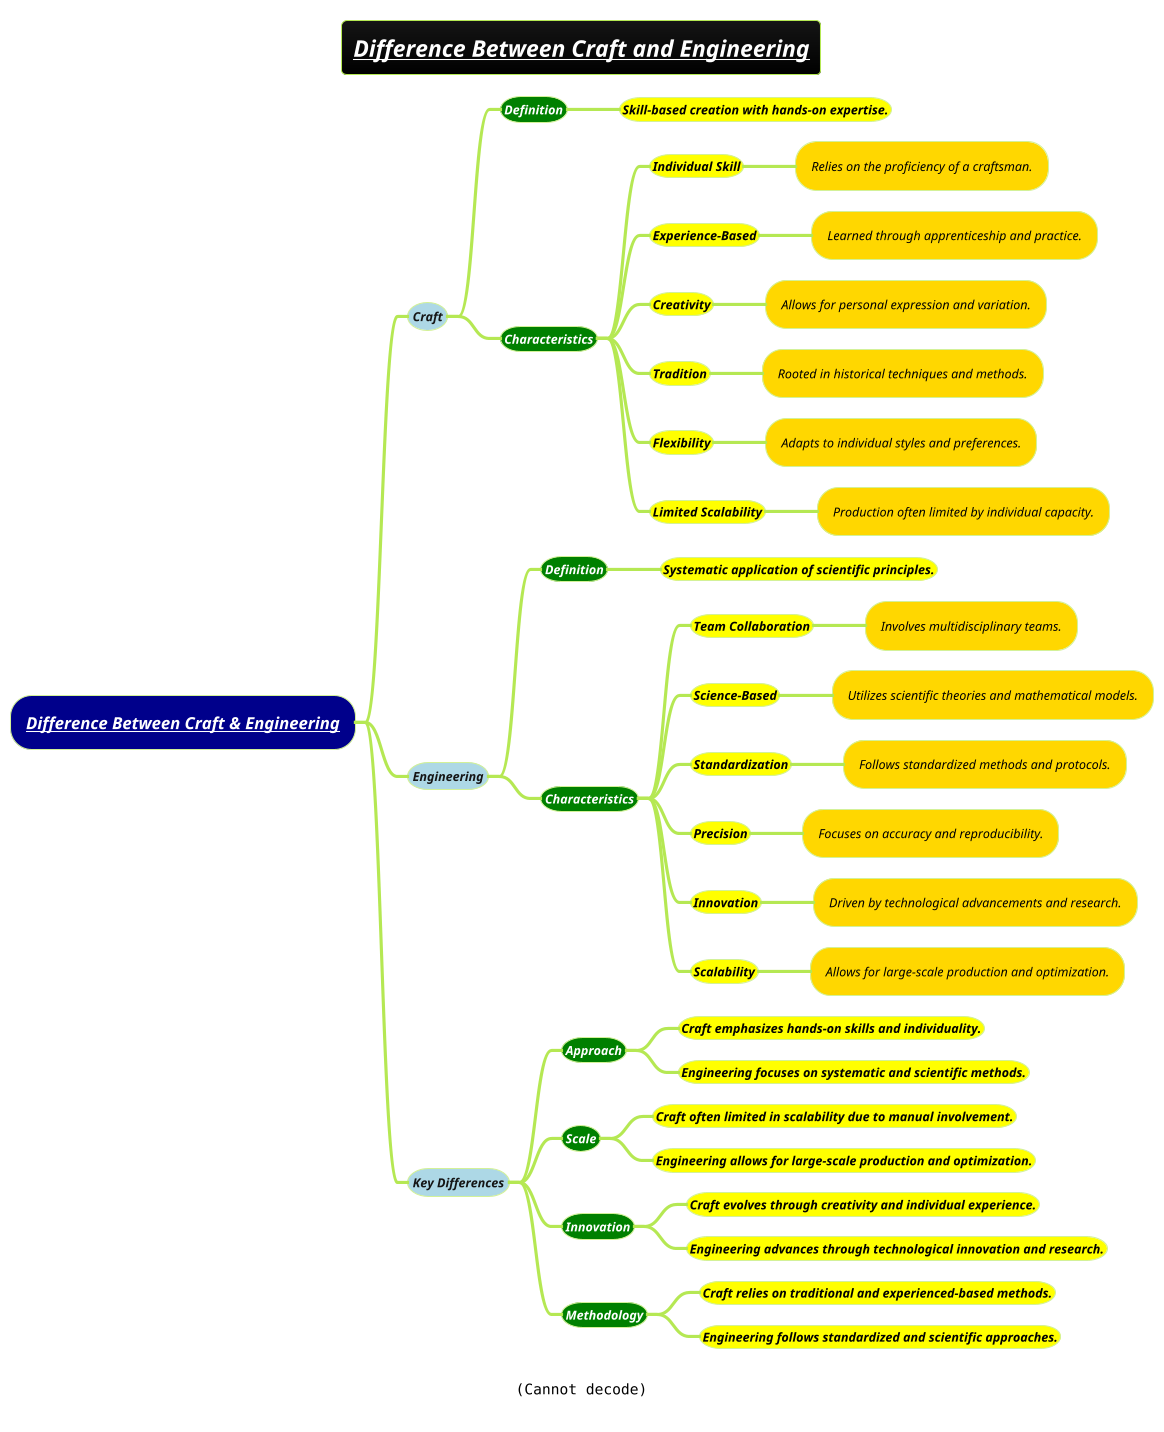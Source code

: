 @startmindmap
title =<i><b><u><size:18>[[docs/3-programming-languages/Venkat-Subramaniam/images/img_63.png Difference Between Craft and Engineering]]
caption <img:images/img_63.png{scale=.8}>
!theme hacker


*[#darkblue] <i>[[docs/3-programming-languages/Venkat-Subramaniam/images/img_63.png Difference Between Craft & Engineering]]
**[#lightblue] <i><color #blac><size:12>Craft
***[#green] <b><i><color #white><size:12>Definition
****[#yellow] <i><color #black><size:12><b>Skill-based creation with hands-on expertise.
***[#green] <b><i><color #white><size:12>Characteristics
****[#yellow] <i><color #black><size:12><b>Individual Skill
*****[#gold] <i><color #black><size:12>Relies on the proficiency of a craftsman.
****[#yellow] <i><color #black><size:12><b>Experience-Based
*****[#gold] <i><color #black><size:12>Learned through apprenticeship and practice.
****[#yellow] <i><color #black><size:12><b>Creativity
*****[#gold] <i><color #black><size:12>Allows for personal expression and variation.
****[#yellow] <i><color #black><size:12><b>Tradition
*****[#gold] <i><color #black><size:12>Rooted in historical techniques and methods.
****[#yellow] <i><color #black><size:12><b>Flexibility
*****[#gold] <i><color #black><size:12>Adapts to individual styles and preferences.
****[#yellow] <i><color #black><size:12><b>Limited Scalability
*****[#gold] <i><color #black><size:12>Production often limited by individual capacity.
**[#lightblue] <i><color #blac><size:12>Engineering
***[#green] <b><i><color #white><size:12>Definition
****[#yellow] <i><color #black><size:12><b>Systematic application of scientific principles.
***[#green] <b><i><color #white><size:12>Characteristics
****[#yellow] <i><color #black><size:12><b>Team Collaboration
*****[#gold] <i><color #black><size:12>Involves multidisciplinary teams.
****[#yellow] <i><color #black><size:12><b>Science-Based
*****[#gold] <i><color #black><size:12>Utilizes scientific theories and mathematical models.
****[#yellow] <i><color #black><size:12><b>Standardization
*****[#gold] <i><color #black><size:12>Follows standardized methods and protocols.
****[#yellow] <i><color #black><size:12><b>Precision
*****[#gold] <i><color #black><size:12>Focuses on accuracy and reproducibility.
****[#yellow] <i><color #black><size:12><b>Innovation
*****[#gold] <i><color #black><size:12>Driven by technological advancements and research.
****[#yellow] <i><color #black><size:12><b>Scalability
*****[#gold] <i><color #black><size:12>Allows for large-scale production and optimization.
**[#lightblue] <i><color #blac><size:12>Key Differences
***[#green] <b><i><color #white><size:12>Approach
****[#yellow] <i><color #black><size:12><b>Craft emphasizes hands-on skills and individuality.
****[#yellow] <i><color #black><size:12><b>Engineering focuses on systematic and scientific methods.
***[#green] <b><i><color #white><size:12>Scale
****[#yellow] <i><color #black><size:12><b>Craft often limited in scalability due to manual involvement.
****[#yellow] <i><color #black><size:12><b>Engineering allows for large-scale production and optimization.
***[#green] <b><i><color #white><size:12>Innovation
****[#yellow] <i><color #black><size:12><b>Craft evolves through creativity and individual experience.
****[#yellow] <i><color #black><size:12><b>Engineering advances through technological innovation and research.
***[#green] <b><i><color #white><size:12>Methodology
****[#yellow] <i><color #black><size:12><b>Craft relies on traditional and experienced-based methods.
****[#yellow] <i><color #black><size:12><b>Engineering follows standardized and scientific approaches.
@endmindmap
